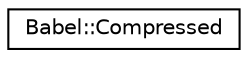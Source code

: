digraph "Graphical Class Hierarchy"
{
 // LATEX_PDF_SIZE
  edge [fontname="Helvetica",fontsize="10",labelfontname="Helvetica",labelfontsize="10"];
  node [fontname="Helvetica",fontsize="10",shape=record];
  rankdir="LR";
  Node0 [label="Babel::Compressed",height=0.2,width=0.4,color="black", fillcolor="white", style="filled",URL="$structBabel_1_1Compressed.html",tooltip=" "];
}
